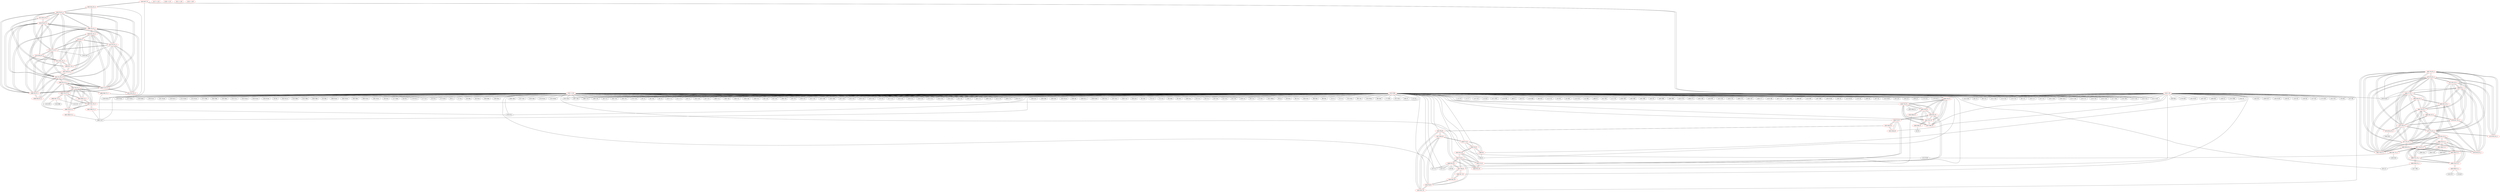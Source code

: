 graph {
	434 [label="(434) R37_T1" color=red]
	502 [label="(502) R14_P1_3"]
	158 [label="(158) R153"]
	439 [label="(439) T19_T1"]
	435 [label="(435) R38_T1" color=red]
	57 [label="(57) U1"]
	440 [label="(440) T20_T1"]
	436 [label="(436) R39_T1" color=red]
	6 [label="(6) F4"]
	441 [label="(441) T21_T1"]
	437 [label="(437) R40_T1" color=red]
	450 [label="(450) R15_P1"]
	438 [label="(438) T18_T1"]
	441 [label="(441) T21_T1"]
	440 [label="(440) T20_T1"]
	439 [label="(439) T19_T1"]
	438 [label="(438) T18_T1" color=red]
	433 [label="(433) R36_T1"]
	450 [label="(450) R15_P1"]
	441 [label="(441) T21_T1"]
	440 [label="(440) T20_T1"]
	439 [label="(439) T19_T1"]
	437 [label="(437) R40_T1"]
	439 [label="(439) T19_T1" color=red]
	434 [label="(434) R37_T1"]
	450 [label="(450) R15_P1"]
	438 [label="(438) T18_T1"]
	441 [label="(441) T21_T1"]
	440 [label="(440) T20_T1"]
	437 [label="(437) R40_T1"]
	440 [label="(440) T20_T1" color=red]
	435 [label="(435) R38_T1"]
	450 [label="(450) R15_P1"]
	438 [label="(438) T18_T1"]
	441 [label="(441) T21_T1"]
	439 [label="(439) T19_T1"]
	437 [label="(437) R40_T1"]
	441 [label="(441) T21_T1" color=red]
	436 [label="(436) R39_T1"]
	450 [label="(450) R15_P1"]
	438 [label="(438) T18_T1"]
	440 [label="(440) T20_T1"]
	439 [label="(439) T19_T1"]
	437 [label="(437) R40_T1"]
	442 [label="(442) T3_P1" color=red]
	446 [label="(446) R14_P1"]
	447 [label="(447) T6_P1"]
	445 [label="(445) R13_P1"]
	444 [label="(444) R12_P1"]
	443 [label="(443) T2_P1"]
	443 [label="(443) T2_P1" color=red]
	445 [label="(445) R13_P1"]
	442 [label="(442) T3_P1"]
	444 [label="(444) R12_P1"]
	449 [label="(449) T5_P1"]
	450 [label="(450) R15_P1"]
	444 [label="(444) R12_P1" color=red]
	445 [label="(445) R13_P1"]
	442 [label="(442) T3_P1"]
	443 [label="(443) T2_P1"]
	445 [label="(445) R13_P1" color=red]
	459 [label="(459) T4_P1"]
	442 [label="(442) T3_P1"]
	444 [label="(444) R12_P1"]
	443 [label="(443) T2_P1"]
	446 [label="(446) R14_P1" color=red]
	18 [label="(18) R3"]
	57 [label="(57) U1"]
	23 [label="(23) C11"]
	442 [label="(442) T3_P1"]
	447 [label="(447) T6_P1"]
	447 [label="(447) T6_P1" color=red]
	446 [label="(446) R14_P1"]
	442 [label="(442) T3_P1"]
	456 [label="(456) R22_P1"]
	448 [label="(448) R17_P1"]
	448 [label="(448) R17_P1" color=red]
	456 [label="(456) R22_P1"]
	447 [label="(447) T6_P1"]
	449 [label="(449) T5_P1" color=red]
	443 [label="(443) T2_P1"]
	450 [label="(450) R15_P1"]
	451 [label="(451) R16_P1"]
	452 [label="(452) R20_P1"]
	450 [label="(450) R15_P1" color=red]
	438 [label="(438) T18_T1"]
	441 [label="(441) T21_T1"]
	440 [label="(440) T20_T1"]
	439 [label="(439) T19_T1"]
	437 [label="(437) R40_T1"]
	443 [label="(443) T2_P1"]
	449 [label="(449) T5_P1"]
	451 [label="(451) R16_P1" color=red]
	449 [label="(449) T5_P1"]
	452 [label="(452) R20_P1"]
	452 [label="(452) R20_P1" color=red]
	453 [label="(453) T8_P1"]
	451 [label="(451) R16_P1"]
	449 [label="(449) T5_P1"]
	453 [label="(453) T8_P1" color=red]
	454 [label="(454) T9_P1"]
	455 [label="(455) R21_P1"]
	457 [label="(457) R19_P1"]
	452 [label="(452) R20_P1"]
	454 [label="(454) T9_P1" color=red]
	456 [label="(456) R22_P1"]
	455 [label="(455) R21_P1"]
	453 [label="(453) T8_P1"]
	457 [label="(457) R19_P1"]
	455 [label="(455) R21_P1" color=red]
	454 [label="(454) T9_P1"]
	453 [label="(453) T8_P1"]
	457 [label="(457) R19_P1"]
	456 [label="(456) R22_P1" color=red]
	454 [label="(454) T9_P1"]
	447 [label="(447) T6_P1"]
	448 [label="(448) R17_P1"]
	457 [label="(457) R19_P1" color=red]
	454 [label="(454) T9_P1"]
	455 [label="(455) R21_P1"]
	453 [label="(453) T8_P1"]
	458 [label="(458) T7_P1"]
	458 [label="(458) T7_P1" color=red]
	460 [label="(460) R1"]
	459 [label="(459) T4_P1"]
	58 [label="(58) J5"]
	457 [label="(457) R19_P1"]
	459 [label="(459) T4_P1" color=red]
	445 [label="(445) R13_P1"]
	460 [label="(460) R1"]
	458 [label="(458) T7_P1"]
	58 [label="(58) J5"]
	460 [label="(460) R1" color=red]
	459 [label="(459) T4_P1"]
	458 [label="(458) T7_P1"]
	58 [label="(58) J5"]
	461 [label="(461) R36_T1_2" color=red]
	298 [label="(298) R105"]
	296 [label="(296) Q14"]
	293 [label="(293) U18"]
	466 [label="(466) T18_T1_2"]
	462 [label="(462) R37_T1_2" color=red]
	154 [label="(154) R163"]
	139 [label="(139) D18"]
	467 [label="(467) T19_T1_2"]
	463 [label="(463) R38_T1_2" color=red]
	143 [label="(143) R72"]
	124 [label="(124) J9"]
	468 [label="(468) T20_T1_2"]
	464 [label="(464) R39_T1_2" color=red]
	421 [label="(421) J7"]
	417 [label="(417) TR1"]
	469 [label="(469) T21_T1_2"]
	465 [label="(465) R40_T1_2" color=red]
	478 [label="(478) R15_P1_2"]
	466 [label="(466) T18_T1_2"]
	469 [label="(469) T21_T1_2"]
	468 [label="(468) T20_T1_2"]
	467 [label="(467) T19_T1_2"]
	466 [label="(466) T18_T1_2" color=red]
	468 [label="(468) T20_T1_2"]
	467 [label="(467) T19_T1_2"]
	469 [label="(469) T21_T1_2"]
	461 [label="(461) R36_T1_2"]
	478 [label="(478) R15_P1_2"]
	465 [label="(465) R40_T1_2"]
	467 [label="(467) T19_T1_2" color=red]
	468 [label="(468) T20_T1_2"]
	466 [label="(466) T18_T1_2"]
	469 [label="(469) T21_T1_2"]
	462 [label="(462) R37_T1_2"]
	478 [label="(478) R15_P1_2"]
	465 [label="(465) R40_T1_2"]
	468 [label="(468) T20_T1_2" color=red]
	467 [label="(467) T19_T1_2"]
	466 [label="(466) T18_T1_2"]
	469 [label="(469) T21_T1_2"]
	463 [label="(463) R38_T1_2"]
	478 [label="(478) R15_P1_2"]
	465 [label="(465) R40_T1_2"]
	469 [label="(469) T21_T1_2" color=red]
	468 [label="(468) T20_T1_2"]
	467 [label="(467) T19_T1_2"]
	466 [label="(466) T18_T1_2"]
	464 [label="(464) R39_T1_2"]
	478 [label="(478) R15_P1_2"]
	465 [label="(465) R40_T1_2"]
	470 [label="(470) T3_P1_2" color=red]
	487 [label="(487) T4_P1_2"]
	486 [label="(486) T7_P1_2"]
	477 [label="(477) T5_P1_2"]
	482 [label="(482) T9_P1_2"]
	481 [label="(481) T8_P1_2"]
	475 [label="(475) T6_P1_2"]
	471 [label="(471) T2_P1_2"]
	474 [label="(474) R14_P1_2"]
	473 [label="(473) R13_P1_2"]
	472 [label="(472) R12_P1_2"]
	471 [label="(471) T2_P1_2" color=red]
	470 [label="(470) T3_P1_2"]
	487 [label="(487) T4_P1_2"]
	486 [label="(486) T7_P1_2"]
	477 [label="(477) T5_P1_2"]
	482 [label="(482) T9_P1_2"]
	481 [label="(481) T8_P1_2"]
	475 [label="(475) T6_P1_2"]
	473 [label="(473) R13_P1_2"]
	472 [label="(472) R12_P1_2"]
	478 [label="(478) R15_P1_2"]
	472 [label="(472) R12_P1_2" color=red]
	483 [label="(483) R21_P1_2"]
	479 [label="(479) R16_P1_2"]
	476 [label="(476) R17_P1_2"]
	488 [label="(488) R1_2"]
	473 [label="(473) R13_P1_2"]
	470 [label="(470) T3_P1_2"]
	471 [label="(471) T2_P1_2"]
	473 [label="(473) R13_P1_2" color=red]
	487 [label="(487) T4_P1_2"]
	470 [label="(470) T3_P1_2"]
	472 [label="(472) R12_P1_2"]
	471 [label="(471) T2_P1_2"]
	474 [label="(474) R14_P1_2" color=red]
	194 [label="(194) D24"]
	470 [label="(470) T3_P1_2"]
	475 [label="(475) T6_P1_2"]
	475 [label="(475) T6_P1_2" color=red]
	470 [label="(470) T3_P1_2"]
	487 [label="(487) T4_P1_2"]
	486 [label="(486) T7_P1_2"]
	477 [label="(477) T5_P1_2"]
	482 [label="(482) T9_P1_2"]
	481 [label="(481) T8_P1_2"]
	471 [label="(471) T2_P1_2"]
	474 [label="(474) R14_P1_2"]
	484 [label="(484) R22_P1_2"]
	476 [label="(476) R17_P1_2"]
	476 [label="(476) R17_P1_2" color=red]
	483 [label="(483) R21_P1_2"]
	479 [label="(479) R16_P1_2"]
	472 [label="(472) R12_P1_2"]
	488 [label="(488) R1_2"]
	484 [label="(484) R22_P1_2"]
	475 [label="(475) T6_P1_2"]
	477 [label="(477) T5_P1_2" color=red]
	470 [label="(470) T3_P1_2"]
	487 [label="(487) T4_P1_2"]
	486 [label="(486) T7_P1_2"]
	482 [label="(482) T9_P1_2"]
	481 [label="(481) T8_P1_2"]
	475 [label="(475) T6_P1_2"]
	471 [label="(471) T2_P1_2"]
	478 [label="(478) R15_P1_2"]
	479 [label="(479) R16_P1_2"]
	480 [label="(480) R20_P1_2"]
	478 [label="(478) R15_P1_2" color=red]
	466 [label="(466) T18_T1_2"]
	469 [label="(469) T21_T1_2"]
	468 [label="(468) T20_T1_2"]
	467 [label="(467) T19_T1_2"]
	465 [label="(465) R40_T1_2"]
	471 [label="(471) T2_P1_2"]
	477 [label="(477) T5_P1_2"]
	479 [label="(479) R16_P1_2" color=red]
	483 [label="(483) R21_P1_2"]
	472 [label="(472) R12_P1_2"]
	476 [label="(476) R17_P1_2"]
	488 [label="(488) R1_2"]
	477 [label="(477) T5_P1_2"]
	480 [label="(480) R20_P1_2"]
	480 [label="(480) R20_P1_2" color=red]
	481 [label="(481) T8_P1_2"]
	479 [label="(479) R16_P1_2"]
	477 [label="(477) T5_P1_2"]
	481 [label="(481) T8_P1_2" color=red]
	470 [label="(470) T3_P1_2"]
	487 [label="(487) T4_P1_2"]
	486 [label="(486) T7_P1_2"]
	477 [label="(477) T5_P1_2"]
	482 [label="(482) T9_P1_2"]
	475 [label="(475) T6_P1_2"]
	471 [label="(471) T2_P1_2"]
	483 [label="(483) R21_P1_2"]
	485 [label="(485) R19_P1_2"]
	480 [label="(480) R20_P1_2"]
	482 [label="(482) T9_P1_2" color=red]
	484 [label="(484) R22_P1_2"]
	470 [label="(470) T3_P1_2"]
	487 [label="(487) T4_P1_2"]
	486 [label="(486) T7_P1_2"]
	477 [label="(477) T5_P1_2"]
	481 [label="(481) T8_P1_2"]
	475 [label="(475) T6_P1_2"]
	471 [label="(471) T2_P1_2"]
	483 [label="(483) R21_P1_2"]
	485 [label="(485) R19_P1_2"]
	483 [label="(483) R21_P1_2" color=red]
	479 [label="(479) R16_P1_2"]
	472 [label="(472) R12_P1_2"]
	476 [label="(476) R17_P1_2"]
	488 [label="(488) R1_2"]
	482 [label="(482) T9_P1_2"]
	481 [label="(481) T8_P1_2"]
	485 [label="(485) R19_P1_2"]
	484 [label="(484) R22_P1_2" color=red]
	482 [label="(482) T9_P1_2"]
	475 [label="(475) T6_P1_2"]
	476 [label="(476) R17_P1_2"]
	485 [label="(485) R19_P1_2" color=red]
	482 [label="(482) T9_P1_2"]
	483 [label="(483) R21_P1_2"]
	481 [label="(481) T8_P1_2"]
	486 [label="(486) T7_P1_2"]
	486 [label="(486) T7_P1_2" color=red]
	470 [label="(470) T3_P1_2"]
	487 [label="(487) T4_P1_2"]
	477 [label="(477) T5_P1_2"]
	482 [label="(482) T9_P1_2"]
	481 [label="(481) T8_P1_2"]
	475 [label="(475) T6_P1_2"]
	471 [label="(471) T2_P1_2"]
	488 [label="(488) R1_2"]
	193 [label="(193) R134"]
	485 [label="(485) R19_P1_2"]
	487 [label="(487) T4_P1_2" color=red]
	470 [label="(470) T3_P1_2"]
	486 [label="(486) T7_P1_2"]
	477 [label="(477) T5_P1_2"]
	482 [label="(482) T9_P1_2"]
	481 [label="(481) T8_P1_2"]
	475 [label="(475) T6_P1_2"]
	471 [label="(471) T2_P1_2"]
	473 [label="(473) R13_P1_2"]
	488 [label="(488) R1_2"]
	193 [label="(193) R134"]
	488 [label="(488) R1_2" color=red]
	487 [label="(487) T4_P1_2"]
	486 [label="(486) T7_P1_2"]
	193 [label="(193) R134"]
	483 [label="(483) R21_P1_2"]
	479 [label="(479) R16_P1_2"]
	472 [label="(472) R12_P1_2"]
	476 [label="(476) R17_P1_2"]
	489 [label="(489) R36_T1_3" color=red]
	368 [label="(368) U16"]
	177 [label="(177) Q7"]
	179 [label="(179) R112"]
	494 [label="(494) T18_T1_3"]
	490 [label="(490) R37_T1_3" color=red]
	135 [label="(135) R76"]
	125 [label="(125) IC1"]
	134 [label="(134) R68"]
	495 [label="(495) T19_T1_3"]
	491 [label="(491) R38_T1_3" color=red]
	368 [label="(368) U16"]
	496 [label="(496) T20_T1_3"]
	492 [label="(492) R39_T1_3" color=red]
	379 [label="(379) P14"]
	368 [label="(368) U16"]
	497 [label="(497) T21_T1_3"]
	493 [label="(493) R40_T1_3" color=red]
	506 [label="(506) R15_P1_3"]
	494 [label="(494) T18_T1_3"]
	497 [label="(497) T21_T1_3"]
	496 [label="(496) T20_T1_3"]
	495 [label="(495) T19_T1_3"]
	494 [label="(494) T18_T1_3" color=red]
	496 [label="(496) T20_T1_3"]
	495 [label="(495) T19_T1_3"]
	497 [label="(497) T21_T1_3"]
	489 [label="(489) R36_T1_3"]
	506 [label="(506) R15_P1_3"]
	493 [label="(493) R40_T1_3"]
	495 [label="(495) T19_T1_3" color=red]
	496 [label="(496) T20_T1_3"]
	494 [label="(494) T18_T1_3"]
	497 [label="(497) T21_T1_3"]
	490 [label="(490) R37_T1_3"]
	506 [label="(506) R15_P1_3"]
	493 [label="(493) R40_T1_3"]
	496 [label="(496) T20_T1_3" color=red]
	495 [label="(495) T19_T1_3"]
	494 [label="(494) T18_T1_3"]
	497 [label="(497) T21_T1_3"]
	491 [label="(491) R38_T1_3"]
	506 [label="(506) R15_P1_3"]
	493 [label="(493) R40_T1_3"]
	497 [label="(497) T21_T1_3" color=red]
	496 [label="(496) T20_T1_3"]
	495 [label="(495) T19_T1_3"]
	494 [label="(494) T18_T1_3"]
	492 [label="(492) R39_T1_3"]
	506 [label="(506) R15_P1_3"]
	493 [label="(493) R40_T1_3"]
	498 [label="(498) T3_P1_3" color=red]
	515 [label="(515) T4_P1_3"]
	514 [label="(514) T7_P1_3"]
	505 [label="(505) T5_P1_3"]
	510 [label="(510) T9_P1_3"]
	509 [label="(509) T8_P1_3"]
	503 [label="(503) T6_P1_3"]
	499 [label="(499) T2_P1_3"]
	502 [label="(502) R14_P1_3"]
	501 [label="(501) R13_P1_3"]
	500 [label="(500) R12_P1_3"]
	499 [label="(499) T2_P1_3" color=red]
	498 [label="(498) T3_P1_3"]
	515 [label="(515) T4_P1_3"]
	514 [label="(514) T7_P1_3"]
	505 [label="(505) T5_P1_3"]
	510 [label="(510) T9_P1_3"]
	509 [label="(509) T8_P1_3"]
	503 [label="(503) T6_P1_3"]
	501 [label="(501) R13_P1_3"]
	500 [label="(500) R12_P1_3"]
	506 [label="(506) R15_P1_3"]
	500 [label="(500) R12_P1_3" color=red]
	511 [label="(511) R21_P1_3"]
	507 [label="(507) R16_P1_3"]
	504 [label="(504) R17_P1_3"]
	516 [label="(516) R1_3"]
	501 [label="(501) R13_P1_3"]
	498 [label="(498) T3_P1_3"]
	499 [label="(499) T2_P1_3"]
	501 [label="(501) R13_P1_3" color=red]
	515 [label="(515) T4_P1_3"]
	498 [label="(498) T3_P1_3"]
	500 [label="(500) R12_P1_3"]
	499 [label="(499) T2_P1_3"]
	502 [label="(502) R14_P1_3" color=red]
	158 [label="(158) R153"]
	434 [label="(434) R37_T1"]
	498 [label="(498) T3_P1_3"]
	503 [label="(503) T6_P1_3"]
	503 [label="(503) T6_P1_3" color=red]
	498 [label="(498) T3_P1_3"]
	515 [label="(515) T4_P1_3"]
	514 [label="(514) T7_P1_3"]
	505 [label="(505) T5_P1_3"]
	510 [label="(510) T9_P1_3"]
	509 [label="(509) T8_P1_3"]
	499 [label="(499) T2_P1_3"]
	502 [label="(502) R14_P1_3"]
	512 [label="(512) R22_P1_3"]
	504 [label="(504) R17_P1_3"]
	504 [label="(504) R17_P1_3" color=red]
	511 [label="(511) R21_P1_3"]
	507 [label="(507) R16_P1_3"]
	500 [label="(500) R12_P1_3"]
	516 [label="(516) R1_3"]
	512 [label="(512) R22_P1_3"]
	503 [label="(503) T6_P1_3"]
	505 [label="(505) T5_P1_3" color=red]
	498 [label="(498) T3_P1_3"]
	515 [label="(515) T4_P1_3"]
	514 [label="(514) T7_P1_3"]
	510 [label="(510) T9_P1_3"]
	509 [label="(509) T8_P1_3"]
	503 [label="(503) T6_P1_3"]
	499 [label="(499) T2_P1_3"]
	506 [label="(506) R15_P1_3"]
	507 [label="(507) R16_P1_3"]
	508 [label="(508) R20_P1_3"]
	506 [label="(506) R15_P1_3" color=red]
	494 [label="(494) T18_T1_3"]
	497 [label="(497) T21_T1_3"]
	496 [label="(496) T20_T1_3"]
	495 [label="(495) T19_T1_3"]
	493 [label="(493) R40_T1_3"]
	499 [label="(499) T2_P1_3"]
	505 [label="(505) T5_P1_3"]
	507 [label="(507) R16_P1_3" color=red]
	511 [label="(511) R21_P1_3"]
	500 [label="(500) R12_P1_3"]
	504 [label="(504) R17_P1_3"]
	516 [label="(516) R1_3"]
	505 [label="(505) T5_P1_3"]
	508 [label="(508) R20_P1_3"]
	508 [label="(508) R20_P1_3" color=red]
	509 [label="(509) T8_P1_3"]
	507 [label="(507) R16_P1_3"]
	505 [label="(505) T5_P1_3"]
	509 [label="(509) T8_P1_3" color=red]
	498 [label="(498) T3_P1_3"]
	515 [label="(515) T4_P1_3"]
	514 [label="(514) T7_P1_3"]
	505 [label="(505) T5_P1_3"]
	510 [label="(510) T9_P1_3"]
	503 [label="(503) T6_P1_3"]
	499 [label="(499) T2_P1_3"]
	511 [label="(511) R21_P1_3"]
	513 [label="(513) R19_P1_3"]
	508 [label="(508) R20_P1_3"]
	510 [label="(510) T9_P1_3" color=red]
	512 [label="(512) R22_P1_3"]
	498 [label="(498) T3_P1_3"]
	515 [label="(515) T4_P1_3"]
	514 [label="(514) T7_P1_3"]
	505 [label="(505) T5_P1_3"]
	509 [label="(509) T8_P1_3"]
	503 [label="(503) T6_P1_3"]
	499 [label="(499) T2_P1_3"]
	511 [label="(511) R21_P1_3"]
	513 [label="(513) R19_P1_3"]
	511 [label="(511) R21_P1_3" color=red]
	507 [label="(507) R16_P1_3"]
	500 [label="(500) R12_P1_3"]
	504 [label="(504) R17_P1_3"]
	516 [label="(516) R1_3"]
	510 [label="(510) T9_P1_3"]
	509 [label="(509) T8_P1_3"]
	513 [label="(513) R19_P1_3"]
	512 [label="(512) R22_P1_3" color=red]
	510 [label="(510) T9_P1_3"]
	503 [label="(503) T6_P1_3"]
	504 [label="(504) R17_P1_3"]
	513 [label="(513) R19_P1_3" color=red]
	510 [label="(510) T9_P1_3"]
	511 [label="(511) R21_P1_3"]
	509 [label="(509) T8_P1_3"]
	514 [label="(514) T7_P1_3"]
	514 [label="(514) T7_P1_3" color=red]
	498 [label="(498) T3_P1_3"]
	515 [label="(515) T4_P1_3"]
	505 [label="(505) T5_P1_3"]
	510 [label="(510) T9_P1_3"]
	509 [label="(509) T8_P1_3"]
	503 [label="(503) T6_P1_3"]
	499 [label="(499) T2_P1_3"]
	516 [label="(516) R1_3"]
	136 [label="(136) D16"]
	513 [label="(513) R19_P1_3"]
	515 [label="(515) T4_P1_3" color=red]
	498 [label="(498) T3_P1_3"]
	514 [label="(514) T7_P1_3"]
	505 [label="(505) T5_P1_3"]
	510 [label="(510) T9_P1_3"]
	509 [label="(509) T8_P1_3"]
	503 [label="(503) T6_P1_3"]
	499 [label="(499) T2_P1_3"]
	501 [label="(501) R13_P1_3"]
	516 [label="(516) R1_3"]
	136 [label="(136) D16"]
	516 [label="(516) R1_3" color=red]
	515 [label="(515) T4_P1_3"]
	514 [label="(514) T7_P1_3"]
	136 [label="(136) D16"]
	511 [label="(511) R21_P1_3"]
	507 [label="(507) R16_P1_3"]
	500 [label="(500) R12_P1_3"]
	504 [label="(504) R17_P1_3"]
	517 [label="(517) +1.5V" color=red]
	518 [label="(518) +1.2V" color=red]
	519 [label="(519) +5V" color=red]
	342 [label="(342) D5"]
	196 [label="(196) R137"]
	195 [label="(195) R136"]
	205 [label="(205) C100"]
	339 [label="(339) ZA14"]
	228 [label="(228) K1"]
	225 [label="(225) K2"]
	226 [label="(226) K4"]
	227 [label="(227) K3"]
	175 [label="(175) D30"]
	223 [label="(223) C104"]
	181 [label="(181) D31"]
	76 [label="(76) R32"]
	67 [label="(67) D8"]
	220 [label="(220) U27"]
	219 [label="(219) U29"]
	218 [label="(218) C103"]
	217 [label="(217) C94"]
	216 [label="(216) C89"]
	215 [label="(215) C102"]
	222 [label="(222) U23"]
	64 [label="(64) R33"]
	178 [label="(178) D28"]
	191 [label="(191) R133"]
	167 [label="(167) D27"]
	211 [label="(211) C101"]
	212 [label="(212) C83"]
	62 [label="(62) U5"]
	63 [label="(63) C22"]
	221 [label="(221) U28"]
	193 [label="(193) R134"]
	338 [label="(338) R22"]
	329 [label="(329) L2"]
	374 [label="(374) TH9"]
	115 [label="(115) C33"]
	110 [label="(110) U10"]
	334 [label="(334) D1"]
	95 [label="(95) C21"]
	326 [label="(326) U4"]
	332 [label="(332) C17"]
	327 [label="(327) U3"]
	437 [label="(437) R40_T1"]
	455 [label="(455) R21_P1"]
	451 [label="(451) R16_P1"]
	444 [label="(444) R12_P1"]
	448 [label="(448) R17_P1"]
	460 [label="(460) R1"]
	520 [label="(520) +3.3V" color=red]
	350 [label="(350) C53"]
	351 [label="(351) C54"]
	308 [label="(308) C66"]
	425 [label="(425) C99"]
	424 [label="(424) C98"]
	427 [label="(427) D47"]
	428 [label="(428) D49"]
	368 [label="(368) U16"]
	347 [label="(347) C50"]
	352 [label="(352) C55"]
	333 [label="(333) C18"]
	153 [label="(153) R154"]
	154 [label="(154) R163"]
	155 [label="(155) R164"]
	156 [label="(156) R162"]
	157 [label="(157) R161"]
	158 [label="(158) R153"]
	325 [label="(325) U24"]
	159 [label="(159) R160"]
	160 [label="(160) R147"]
	161 [label="(161) R146"]
	74 [label="(74) C23"]
	150 [label="(150) R157"]
	151 [label="(151) R156"]
	152 [label="(152) R155"]
	317 [label="(317) U12"]
	323 [label="(323) C45"]
	319 [label="(319) U13"]
	318 [label="(318) C19"]
	372 [label="(372) U22"]
	324 [label="(324) U20"]
	320 [label="(320) C20"]
	373 [label="(373) TH8"]
	379 [label="(379) P14"]
	340 [label="(340) FB6"]
	165 [label="(165) R64"]
	315 [label="(315) U21"]
	162 [label="(162) R144"]
	163 [label="(163) R143"]
	164 [label="(164) R138"]
	101 [label="(101) U6"]
	109 [label="(109) U7"]
	16 [label="(16) R2"]
	345 [label="(345) R110"]
	414 [label="(414) R98"]
	415 [label="(415) FB8"]
	401 [label="(401) U17"]
	403 [label="(403) FB9"]
	55 [label="(55) R92"]
	369 [label="(369) U25"]
	57 [label="(57) U1"]
	412 [label="(412) C76"]
	409 [label="(409) C73"]
	354 [label="(354) C57"]
	353 [label="(353) C56"]
	387 [label="(387) C90"]
	386 [label="(386) U19"]
	389 [label="(389) R103"]
	364 [label="(364) R100"]
	363 [label="(363) R99"]
	360 [label="(360) C82"]
	390 [label="(390) R102"]
	391 [label="(391) R101"]
	28 [label="(28) R18"]
	30 [label="(30) C15"]
	392 [label="(392) C62"]
	393 [label="(393) C61"]
	117 [label="(117) R49"]
	370 [label="(370) U26"]
	39 [label="(39) C4"]
	44 [label="(44) R21"]
	42 [label="(42) R15"]
	47 [label="(47) R139"]
	48 [label="(48) C63"]
	49 [label="(49) C9"]
	59 [label="(59) L1"]
	17 [label="(17) R1"]
	410 [label="(410) C74"]
	411 [label="(411) C75"]
	50 [label="(50) R95"]
	40 [label="(40) U2"]
	43 [label="(43) R16"]
	355 [label="(355) C58"]
	357 [label="(357) C47"]
	398 [label="(398) U14"]
	346 [label="(346) C49"]
	348 [label="(348) C51"]
	356 [label="(356) C48"]
	359 [label="(359) R90"]
	100 [label="(100) R34"]
	326 [label="(326) U4"]
	349 [label="(349) C52"]
	83 [label="(83) C28"]
	82 [label="(82) C29"]
	366 [label="(366) C85"]
	367 [label="(367) P4"]
	521 [label="(521) +1.0V" color=red]
	522 [label="(522) +1.8V" color=red]
	523 [label="(523) GND" color=red]
	125 [label="(125) IC1"]
	379 [label="(379) P14"]
	12 [label="(12) C8"]
	11 [label="(11) C7"]
	137 [label="(137) IC2"]
	368 [label="(368) U16"]
	57 [label="(57) U1"]
	115 [label="(115) C33"]
	114 [label="(114) J6"]
	371 [label="(371) SW1"]
	116 [label="(116) FB1"]
	58 [label="(58) J5"]
	370 [label="(370) U26"]
	46 [label="(46) C1"]
	45 [label="(45) C5"]
	118 [label="(118) R48"]
	369 [label="(369) U25"]
	60 [label="(60) R25"]
	112 [label="(112) C31"]
	53 [label="(53) R31"]
	52 [label="(52) R81"]
	113 [label="(113) C32"]
	51 [label="(51) R91"]
	367 [label="(367) P4"]
	366 [label="(366) C85"]
	346 [label="(346) C49"]
	353 [label="(353) C56"]
	48 [label="(48) C63"]
	49 [label="(49) C9"]
	380 [label="(380) P1"]
	61 [label="(61) C64"]
	352 [label="(352) C55"]
	351 [label="(351) C54"]
	350 [label="(350) C53"]
	349 [label="(349) C52"]
	348 [label="(348) C51"]
	347 [label="(347) C50"]
	110 [label="(110) U10"]
	111 [label="(111) U9"]
	39 [label="(39) C4"]
	40 [label="(40) U2"]
	358 [label="(358) C69"]
	357 [label="(357) C47"]
	356 [label="(356) C48"]
	355 [label="(355) C58"]
	354 [label="(354) C57"]
	362 [label="(362) R93"]
	361 [label="(361) R94"]
	360 [label="(360) C82"]
	432 [label="(432) X1"]
	401 [label="(401) U17"]
	400 [label="(400) R88"]
	399 [label="(399) R89"]
	424 [label="(424) C98"]
	425 [label="(425) C99"]
	423 [label="(423) C79"]
	410 [label="(410) C74"]
	409 [label="(409) C73"]
	408 [label="(408) C72"]
	402 [label="(402) C80"]
	411 [label="(411) C75"]
	418 [label="(418) FB7"]
	422 [label="(422) C81"]
	421 [label="(421) J7"]
	420 [label="(420) C78"]
	406 [label="(406) C70"]
	405 [label="(405) C67"]
	404 [label="(404) C77"]
	419 [label="(419) C68"]
	412 [label="(412) C76"]
	407 [label="(407) C71"]
	387 [label="(387) C90"]
	395 [label="(395) R85"]
	386 [label="(386) U19"]
	396 [label="(396) R87"]
	398 [label="(398) U14"]
	413 [label="(413) R97"]
	393 [label="(393) C61"]
	392 [label="(392) C62"]
	397 [label="(397) R86"]
	206 [label="(206) R108"]
	208 [label="(208) Q3"]
	213 [label="(213) R158"]
	212 [label="(212) C83"]
	211 [label="(211) C101"]
	210 [label="(210) Q5"]
	209 [label="(209) Q4"]
	207 [label="(207) Q2"]
	223 [label="(223) C104"]
	222 [label="(222) U23"]
	221 [label="(221) U28"]
	220 [label="(220) U27"]
	219 [label="(219) U29"]
	218 [label="(218) C103"]
	217 [label="(217) C94"]
	216 [label="(216) C89"]
	215 [label="(215) C102"]
	224 [label="(224) R165"]
	201 [label="(201) J10"]
	204 [label="(204) J14"]
	199 [label="(199) J13"]
	174 [label="(174) Q11"]
	176 [label="(176) R115"]
	205 [label="(205) C100"]
	180 [label="(180) Q12"]
	190 [label="(190) D36"]
	179 [label="(179) R112"]
	189 [label="(189) D33"]
	182 [label="(182) R116"]
	177 [label="(177) Q7"]
	166 [label="(166) Q6"]
	168 [label="(168) R111"]
	372 [label="(372) U22"]
	169 [label="(169) R106"]
	185 [label="(185) D21"]
	187 [label="(187) D22"]
	326 [label="(326) U4"]
	327 [label="(327) U3"]
	328 [label="(328) C16"]
	343 [label="(343) J18"]
	83 [label="(83) C28"]
	82 [label="(82) C29"]
	95 [label="(95) C21"]
	109 [label="(109) U7"]
	74 [label="(74) C23"]
	81 [label="(81) R47"]
	73 [label="(73) C27"]
	72 [label="(72) C25"]
	93 [label="(93) R36"]
	92 [label="(92) R37"]
	325 [label="(325) U24"]
	336 [label="(336) ZA1"]
	25 [label="(25) C13"]
	24 [label="(24) C12"]
	337 [label="(337) D4"]
	23 [label="(23) C11"]
	339 [label="(339) ZA14"]
	22 [label="(22) C10"]
	331 [label="(331) D3"]
	26 [label="(26) C14"]
	27 [label="(27) R17"]
	341 [label="(341) FB20"]
	85 [label="(85) J4"]
	29 [label="(29) R19"]
	84 [label="(84) U8"]
	30 [label="(30) C15"]
	344 [label="(344) D25"]
	98 [label="(98) R40"]
	99 [label="(99) R41"]
	332 [label="(332) C17"]
	14 [label="(14) C2"]
	323 [label="(323) C45"]
	63 [label="(63) C22"]
	333 [label="(333) C18"]
	324 [label="(324) U20"]
	15 [label="(15) C3"]
	317 [label="(317) U12"]
	322 [label="(322) R24"]
	62 [label="(62) U5"]
	320 [label="(320) C20"]
	88 [label="(88) C30"]
	103 [label="(103) FB14"]
	66 [label="(66) R38"]
	319 [label="(319) U13"]
	77 [label="(77) R39"]
	101 [label="(101) U6"]
	321 [label="(321) R23"]
	318 [label="(318) C19"]
	69 [label="(69) D7"]
	13 [label="(13) C6"]
	440 [label="(440) T20_T1"]
	439 [label="(439) T19_T1"]
	438 [label="(438) T18_T1"]
	441 [label="(441) T21_T1"]
	442 [label="(442) T3_P1"]
	459 [label="(459) T4_P1"]
	458 [label="(458) T7_P1"]
	449 [label="(449) T5_P1"]
	454 [label="(454) T9_P1"]
	453 [label="(453) T8_P1"]
	447 [label="(447) T6_P1"]
	443 [label="(443) T2_P1"]
	434 -- 502
	434 -- 158
	434 -- 439
	435 -- 57
	435 -- 440
	436 -- 6
	436 -- 441
	437 -- 450
	437 -- 438
	437 -- 441
	437 -- 440
	437 -- 439
	438 -- 433
	438 -- 450
	438 -- 441
	438 -- 440
	438 -- 439
	438 -- 437
	439 -- 434
	439 -- 450
	439 -- 438
	439 -- 441
	439 -- 440
	439 -- 437
	440 -- 435
	440 -- 450
	440 -- 438
	440 -- 441
	440 -- 439
	440 -- 437
	441 -- 436
	441 -- 450
	441 -- 438
	441 -- 440
	441 -- 439
	441 -- 437
	442 -- 446
	442 -- 447
	442 -- 445
	442 -- 444
	442 -- 443
	443 -- 445
	443 -- 442
	443 -- 444
	443 -- 449
	443 -- 450
	444 -- 445
	444 -- 442
	444 -- 443
	445 -- 459
	445 -- 442
	445 -- 444
	445 -- 443
	446 -- 18
	446 -- 57
	446 -- 23
	446 -- 442
	446 -- 447
	447 -- 446
	447 -- 442
	447 -- 456
	447 -- 448
	448 -- 456
	448 -- 447
	449 -- 443
	449 -- 450
	449 -- 451
	449 -- 452
	450 -- 438
	450 -- 441
	450 -- 440
	450 -- 439
	450 -- 437
	450 -- 443
	450 -- 449
	451 -- 449
	451 -- 452
	452 -- 453
	452 -- 451
	452 -- 449
	453 -- 454
	453 -- 455
	453 -- 457
	453 -- 452
	454 -- 456
	454 -- 455
	454 -- 453
	454 -- 457
	455 -- 454
	455 -- 453
	455 -- 457
	456 -- 454
	456 -- 447
	456 -- 448
	457 -- 454
	457 -- 455
	457 -- 453
	457 -- 458
	458 -- 460
	458 -- 459
	458 -- 58
	458 -- 457
	459 -- 445
	459 -- 460
	459 -- 458
	459 -- 58
	460 -- 459
	460 -- 458
	460 -- 58
	461 -- 298
	461 -- 296
	461 -- 293
	461 -- 466
	462 -- 154
	462 -- 139
	462 -- 467
	463 -- 143
	463 -- 124
	463 -- 468
	464 -- 421
	464 -- 417
	464 -- 469
	465 -- 478
	465 -- 466
	465 -- 469
	465 -- 468
	465 -- 467
	466 -- 468
	466 -- 467
	466 -- 469
	466 -- 461
	466 -- 478
	466 -- 465
	467 -- 468
	467 -- 466
	467 -- 469
	467 -- 462
	467 -- 478
	467 -- 465
	468 -- 467
	468 -- 466
	468 -- 469
	468 -- 463
	468 -- 478
	468 -- 465
	469 -- 468
	469 -- 467
	469 -- 466
	469 -- 464
	469 -- 478
	469 -- 465
	470 -- 487
	470 -- 486
	470 -- 477
	470 -- 482
	470 -- 481
	470 -- 475
	470 -- 471
	470 -- 474
	470 -- 473
	470 -- 472
	471 -- 470
	471 -- 487
	471 -- 486
	471 -- 477
	471 -- 482
	471 -- 481
	471 -- 475
	471 -- 473
	471 -- 472
	471 -- 478
	472 -- 483
	472 -- 479
	472 -- 476
	472 -- 488
	472 -- 473
	472 -- 470
	472 -- 471
	473 -- 487
	473 -- 470
	473 -- 472
	473 -- 471
	474 -- 194
	474 -- 470
	474 -- 475
	475 -- 470
	475 -- 487
	475 -- 486
	475 -- 477
	475 -- 482
	475 -- 481
	475 -- 471
	475 -- 474
	475 -- 484
	475 -- 476
	476 -- 483
	476 -- 479
	476 -- 472
	476 -- 488
	476 -- 484
	476 -- 475
	477 -- 470
	477 -- 487
	477 -- 486
	477 -- 482
	477 -- 481
	477 -- 475
	477 -- 471
	477 -- 478
	477 -- 479
	477 -- 480
	478 -- 466
	478 -- 469
	478 -- 468
	478 -- 467
	478 -- 465
	478 -- 471
	478 -- 477
	479 -- 483
	479 -- 472
	479 -- 476
	479 -- 488
	479 -- 477
	479 -- 480
	480 -- 481
	480 -- 479
	480 -- 477
	481 -- 470
	481 -- 487
	481 -- 486
	481 -- 477
	481 -- 482
	481 -- 475
	481 -- 471
	481 -- 483
	481 -- 485
	481 -- 480
	482 -- 484
	482 -- 470
	482 -- 487
	482 -- 486
	482 -- 477
	482 -- 481
	482 -- 475
	482 -- 471
	482 -- 483
	482 -- 485
	483 -- 479
	483 -- 472
	483 -- 476
	483 -- 488
	483 -- 482
	483 -- 481
	483 -- 485
	484 -- 482
	484 -- 475
	484 -- 476
	485 -- 482
	485 -- 483
	485 -- 481
	485 -- 486
	486 -- 470
	486 -- 487
	486 -- 477
	486 -- 482
	486 -- 481
	486 -- 475
	486 -- 471
	486 -- 488
	486 -- 193
	486 -- 485
	487 -- 470
	487 -- 486
	487 -- 477
	487 -- 482
	487 -- 481
	487 -- 475
	487 -- 471
	487 -- 473
	487 -- 488
	487 -- 193
	488 -- 487
	488 -- 486
	488 -- 193
	488 -- 483
	488 -- 479
	488 -- 472
	488 -- 476
	489 -- 368
	489 -- 177
	489 -- 179
	489 -- 494
	490 -- 135
	490 -- 125
	490 -- 134
	490 -- 495
	491 -- 368
	491 -- 496
	492 -- 379
	492 -- 368
	492 -- 497
	493 -- 506
	493 -- 494
	493 -- 497
	493 -- 496
	493 -- 495
	494 -- 496
	494 -- 495
	494 -- 497
	494 -- 489
	494 -- 506
	494 -- 493
	495 -- 496
	495 -- 494
	495 -- 497
	495 -- 490
	495 -- 506
	495 -- 493
	496 -- 495
	496 -- 494
	496 -- 497
	496 -- 491
	496 -- 506
	496 -- 493
	497 -- 496
	497 -- 495
	497 -- 494
	497 -- 492
	497 -- 506
	497 -- 493
	498 -- 515
	498 -- 514
	498 -- 505
	498 -- 510
	498 -- 509
	498 -- 503
	498 -- 499
	498 -- 502
	498 -- 501
	498 -- 500
	499 -- 498
	499 -- 515
	499 -- 514
	499 -- 505
	499 -- 510
	499 -- 509
	499 -- 503
	499 -- 501
	499 -- 500
	499 -- 506
	500 -- 511
	500 -- 507
	500 -- 504
	500 -- 516
	500 -- 501
	500 -- 498
	500 -- 499
	501 -- 515
	501 -- 498
	501 -- 500
	501 -- 499
	502 -- 158
	502 -- 434
	502 -- 498
	502 -- 503
	503 -- 498
	503 -- 515
	503 -- 514
	503 -- 505
	503 -- 510
	503 -- 509
	503 -- 499
	503 -- 502
	503 -- 512
	503 -- 504
	504 -- 511
	504 -- 507
	504 -- 500
	504 -- 516
	504 -- 512
	504 -- 503
	505 -- 498
	505 -- 515
	505 -- 514
	505 -- 510
	505 -- 509
	505 -- 503
	505 -- 499
	505 -- 506
	505 -- 507
	505 -- 508
	506 -- 494
	506 -- 497
	506 -- 496
	506 -- 495
	506 -- 493
	506 -- 499
	506 -- 505
	507 -- 511
	507 -- 500
	507 -- 504
	507 -- 516
	507 -- 505
	507 -- 508
	508 -- 509
	508 -- 507
	508 -- 505
	509 -- 498
	509 -- 515
	509 -- 514
	509 -- 505
	509 -- 510
	509 -- 503
	509 -- 499
	509 -- 511
	509 -- 513
	509 -- 508
	510 -- 512
	510 -- 498
	510 -- 515
	510 -- 514
	510 -- 505
	510 -- 509
	510 -- 503
	510 -- 499
	510 -- 511
	510 -- 513
	511 -- 507
	511 -- 500
	511 -- 504
	511 -- 516
	511 -- 510
	511 -- 509
	511 -- 513
	512 -- 510
	512 -- 503
	512 -- 504
	513 -- 510
	513 -- 511
	513 -- 509
	513 -- 514
	514 -- 498
	514 -- 515
	514 -- 505
	514 -- 510
	514 -- 509
	514 -- 503
	514 -- 499
	514 -- 516
	514 -- 136
	514 -- 513
	515 -- 498
	515 -- 514
	515 -- 505
	515 -- 510
	515 -- 509
	515 -- 503
	515 -- 499
	515 -- 501
	515 -- 516
	515 -- 136
	516 -- 515
	516 -- 514
	516 -- 136
	516 -- 511
	516 -- 507
	516 -- 500
	516 -- 504
	519 -- 342
	519 -- 196
	519 -- 195
	519 -- 205
	519 -- 339
	519 -- 228
	519 -- 225
	519 -- 226
	519 -- 227
	519 -- 175
	519 -- 223
	519 -- 181
	519 -- 76
	519 -- 67
	519 -- 220
	519 -- 219
	519 -- 218
	519 -- 217
	519 -- 216
	519 -- 215
	519 -- 222
	519 -- 64
	519 -- 178
	519 -- 191
	519 -- 167
	519 -- 211
	519 -- 212
	519 -- 62
	519 -- 63
	519 -- 221
	519 -- 193
	519 -- 338
	519 -- 329
	519 -- 374
	519 -- 115
	519 -- 110
	519 -- 334
	519 -- 95
	519 -- 326
	519 -- 332
	519 -- 327
	519 -- 437
	519 -- 455
	519 -- 451
	519 -- 444
	519 -- 448
	519 -- 460
	520 -- 350
	520 -- 351
	520 -- 308
	520 -- 425
	520 -- 424
	520 -- 427
	520 -- 428
	520 -- 368
	520 -- 347
	520 -- 352
	520 -- 333
	520 -- 153
	520 -- 154
	520 -- 155
	520 -- 156
	520 -- 157
	520 -- 158
	520 -- 325
	520 -- 159
	520 -- 160
	520 -- 161
	520 -- 74
	520 -- 150
	520 -- 151
	520 -- 152
	520 -- 317
	520 -- 323
	520 -- 319
	520 -- 318
	520 -- 372
	520 -- 324
	520 -- 320
	520 -- 373
	520 -- 379
	520 -- 340
	520 -- 165
	520 -- 315
	520 -- 162
	520 -- 163
	520 -- 164
	520 -- 101
	520 -- 109
	520 -- 16
	520 -- 345
	520 -- 414
	520 -- 415
	520 -- 401
	520 -- 403
	520 -- 55
	520 -- 369
	520 -- 57
	520 -- 412
	520 -- 409
	520 -- 354
	520 -- 353
	520 -- 387
	520 -- 386
	520 -- 389
	520 -- 364
	520 -- 363
	520 -- 360
	520 -- 390
	520 -- 391
	520 -- 28
	520 -- 30
	520 -- 392
	520 -- 393
	520 -- 117
	520 -- 370
	520 -- 39
	520 -- 44
	520 -- 42
	520 -- 47
	520 -- 48
	520 -- 49
	520 -- 59
	520 -- 17
	520 -- 410
	520 -- 411
	520 -- 50
	520 -- 40
	520 -- 43
	520 -- 355
	520 -- 357
	520 -- 398
	520 -- 346
	520 -- 348
	520 -- 356
	520 -- 359
	520 -- 100
	520 -- 326
	520 -- 349
	520 -- 83
	520 -- 82
	520 -- 366
	520 -- 367
	523 -- 125
	523 -- 379
	523 -- 12
	523 -- 11
	523 -- 137
	523 -- 368
	523 -- 57
	523 -- 115
	523 -- 114
	523 -- 371
	523 -- 116
	523 -- 58
	523 -- 370
	523 -- 46
	523 -- 45
	523 -- 118
	523 -- 369
	523 -- 60
	523 -- 112
	523 -- 53
	523 -- 52
	523 -- 113
	523 -- 51
	523 -- 367
	523 -- 366
	523 -- 346
	523 -- 353
	523 -- 48
	523 -- 49
	523 -- 380
	523 -- 61
	523 -- 352
	523 -- 351
	523 -- 350
	523 -- 349
	523 -- 348
	523 -- 347
	523 -- 110
	523 -- 111
	523 -- 39
	523 -- 40
	523 -- 358
	523 -- 357
	523 -- 356
	523 -- 355
	523 -- 354
	523 -- 362
	523 -- 361
	523 -- 360
	523 -- 432
	523 -- 401
	523 -- 400
	523 -- 399
	523 -- 424
	523 -- 425
	523 -- 423
	523 -- 410
	523 -- 409
	523 -- 408
	523 -- 402
	523 -- 411
	523 -- 418
	523 -- 422
	523 -- 421
	523 -- 420
	523 -- 406
	523 -- 405
	523 -- 404
	523 -- 419
	523 -- 412
	523 -- 407
	523 -- 387
	523 -- 395
	523 -- 386
	523 -- 396
	523 -- 398
	523 -- 413
	523 -- 393
	523 -- 392
	523 -- 397
	523 -- 206
	523 -- 208
	523 -- 213
	523 -- 212
	523 -- 211
	523 -- 210
	523 -- 209
	523 -- 207
	523 -- 223
	523 -- 222
	523 -- 221
	523 -- 220
	523 -- 219
	523 -- 218
	523 -- 217
	523 -- 216
	523 -- 215
	523 -- 224
	523 -- 201
	523 -- 204
	523 -- 199
	523 -- 174
	523 -- 176
	523 -- 205
	523 -- 180
	523 -- 190
	523 -- 179
	523 -- 189
	523 -- 182
	523 -- 177
	523 -- 166
	523 -- 168
	523 -- 372
	523 -- 169
	523 -- 185
	523 -- 187
	523 -- 326
	523 -- 327
	523 -- 328
	523 -- 343
	523 -- 83
	523 -- 82
	523 -- 95
	523 -- 109
	523 -- 74
	523 -- 81
	523 -- 73
	523 -- 72
	523 -- 93
	523 -- 92
	523 -- 325
	523 -- 336
	523 -- 25
	523 -- 24
	523 -- 337
	523 -- 23
	523 -- 339
	523 -- 22
	523 -- 331
	523 -- 26
	523 -- 27
	523 -- 341
	523 -- 85
	523 -- 29
	523 -- 84
	523 -- 30
	523 -- 344
	523 -- 98
	523 -- 99
	523 -- 332
	523 -- 14
	523 -- 323
	523 -- 63
	523 -- 333
	523 -- 324
	523 -- 15
	523 -- 317
	523 -- 322
	523 -- 62
	523 -- 320
	523 -- 88
	523 -- 103
	523 -- 66
	523 -- 319
	523 -- 77
	523 -- 101
	523 -- 321
	523 -- 318
	523 -- 69
	523 -- 13
	523 -- 440
	523 -- 439
	523 -- 438
	523 -- 441
	523 -- 442
	523 -- 459
	523 -- 458
	523 -- 449
	523 -- 454
	523 -- 453
	523 -- 447
	523 -- 443
}